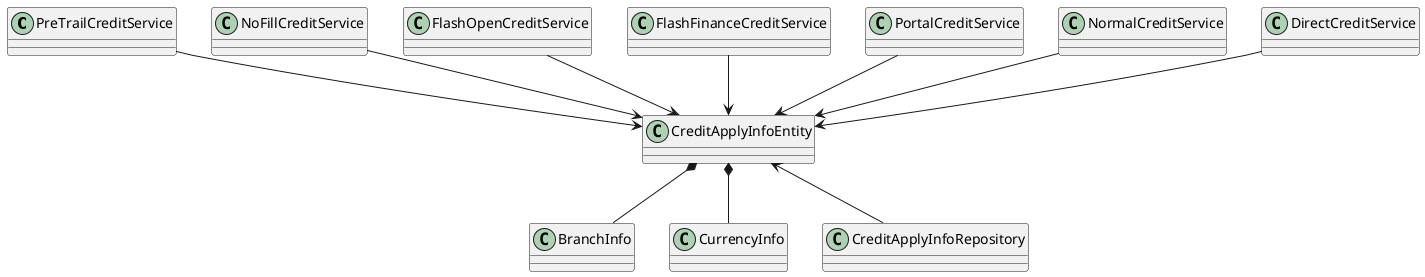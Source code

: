 @startuml
'https://plantuml.com/class-diagram

class PreTrailCreditService {
}

class NoFillCreditService {
}

class FlashOpenCreditService {}

class FlashFinanceCreditService {}

class PortalCreditService {
}

class NormalCreditService {
}

class DirectCreditService {
}

class CreditApplyInfoEntity {
}

class BranchInfo {
}

class CurrencyInfo {
}

class CreditApplyInfoRepository {}

DirectCreditService --> CreditApplyInfoEntity
PortalCreditService --> CreditApplyInfoEntity
PreTrailCreditService --> CreditApplyInfoEntity
NormalCreditService --> CreditApplyInfoEntity
NoFillCreditService --> CreditApplyInfoEntity
FlashOpenCreditService --> CreditApplyInfoEntity
FlashFinanceCreditService --> CreditApplyInfoEntity
CreditApplyInfoEntity <-- CreditApplyInfoRepository

CreditApplyInfoEntity *-- CurrencyInfo
CreditApplyInfoEntity *-- BranchInfo



@enduml